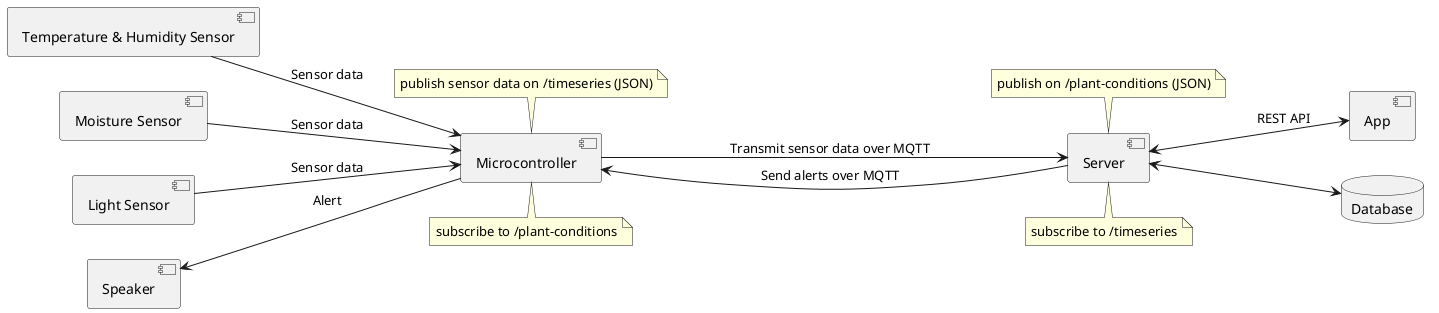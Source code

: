 @startuml System Design
left to right direction

component "Microcontroller"
note top of Microcontroller
publish sensor data on /timeseries (JSON)
end note

note bottom of Microcontroller
subscribe to /plant-conditions
end note

' component "Temperature Sensor" as TemperatureSensor
component "Temperature & Humidity Sensor" as TemperatureHumiditySensor
component "Moisture Sensor" as MoistureSensor
component "Light Sensor" as LightSensor
component "Speaker" as Speaker
' component "Speaker" as Speaker

component Server

note top of Server
publish on /plant-conditions (JSON)
end note

note bottom of Server
subscribe to /timeseries
end note

component App
database Database

' TemperatureSensor --> Microcontroller : Sensor data
TemperatureHumiditySensor --> Microcontroller : Sensor data
MoistureSensor  --> Microcontroller : Sensor data
LightSensor --> Microcontroller : Sensor data
Speaker <-- Microcontroller : Alert
' Speaker <-- Microcontroller : Alert

Microcontroller --> Server : Transmit sensor data over MQTT

Server <--> Database
    
Server <--> App : REST API

Server ---> Microcontroller : Send alerts over MQTT

@enduml
